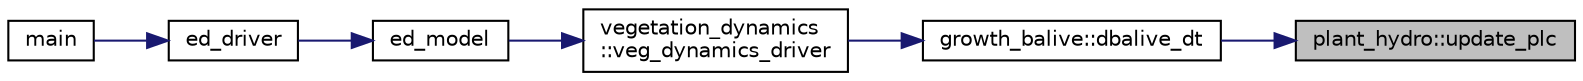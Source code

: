 digraph "plant_hydro::update_plc"
{
 // LATEX_PDF_SIZE
  edge [fontname="Helvetica",fontsize="10",labelfontname="Helvetica",labelfontsize="10"];
  node [fontname="Helvetica",fontsize="10",shape=record];
  rankdir="RL";
  Node1 [label="plant_hydro::update_plc",height=0.2,width=0.4,color="black", fillcolor="grey75", style="filled", fontcolor="black",tooltip="\\breif update percentage loss of xylem conductance using daily minimum leaf psi"];
  Node1 -> Node2 [dir="back",color="midnightblue",fontsize="10",style="solid",fontname="Helvetica"];
  Node2 [label="growth_balive::dbalive_dt",height=0.2,width=0.4,color="black", fillcolor="white", style="filled",URL="$namespacegrowth__balive.html#a2711ed86cca4027a15a5a8de2bc9873a",tooltip="Updates living biomass."];
  Node2 -> Node3 [dir="back",color="midnightblue",fontsize="10",style="solid",fontname="Helvetica"];
  Node3 [label="vegetation_dynamics\l::veg_dynamics_driver",height=0.2,width=0.4,color="black", fillcolor="white", style="filled",URL="$namespacevegetation__dynamics.html#ac0aac7ba29275bab000373bd850a36e6",tooltip=" "];
  Node3 -> Node4 [dir="back",color="midnightblue",fontsize="10",style="solid",fontname="Helvetica"];
  Node4 [label="ed_model",height=0.2,width=0.4,color="black", fillcolor="white", style="filled",URL="$ed__model_8_f90.html#a9804b9ca3fcb1b4e17171d786d50c32c",tooltip="Begins, updates, and outputs results from ecosystem simulation."];
  Node4 -> Node5 [dir="back",color="midnightblue",fontsize="10",style="solid",fontname="Helvetica"];
  Node5 [label="ed_driver",height=0.2,width=0.4,color="black", fillcolor="white", style="filled",URL="$ed__driver_8_f90.html#a5706bd8bee60960fe8166de1870e47da",tooltip=" "];
  Node5 -> Node6 [dir="back",color="midnightblue",fontsize="10",style="solid",fontname="Helvetica"];
  Node6 [label="main",height=0.2,width=0.4,color="black", fillcolor="white", style="filled",URL="$edmain_8_f90.html#a8ec2266d83cd6c0b762cbcbc92c0af3d",tooltip=" "];
}
